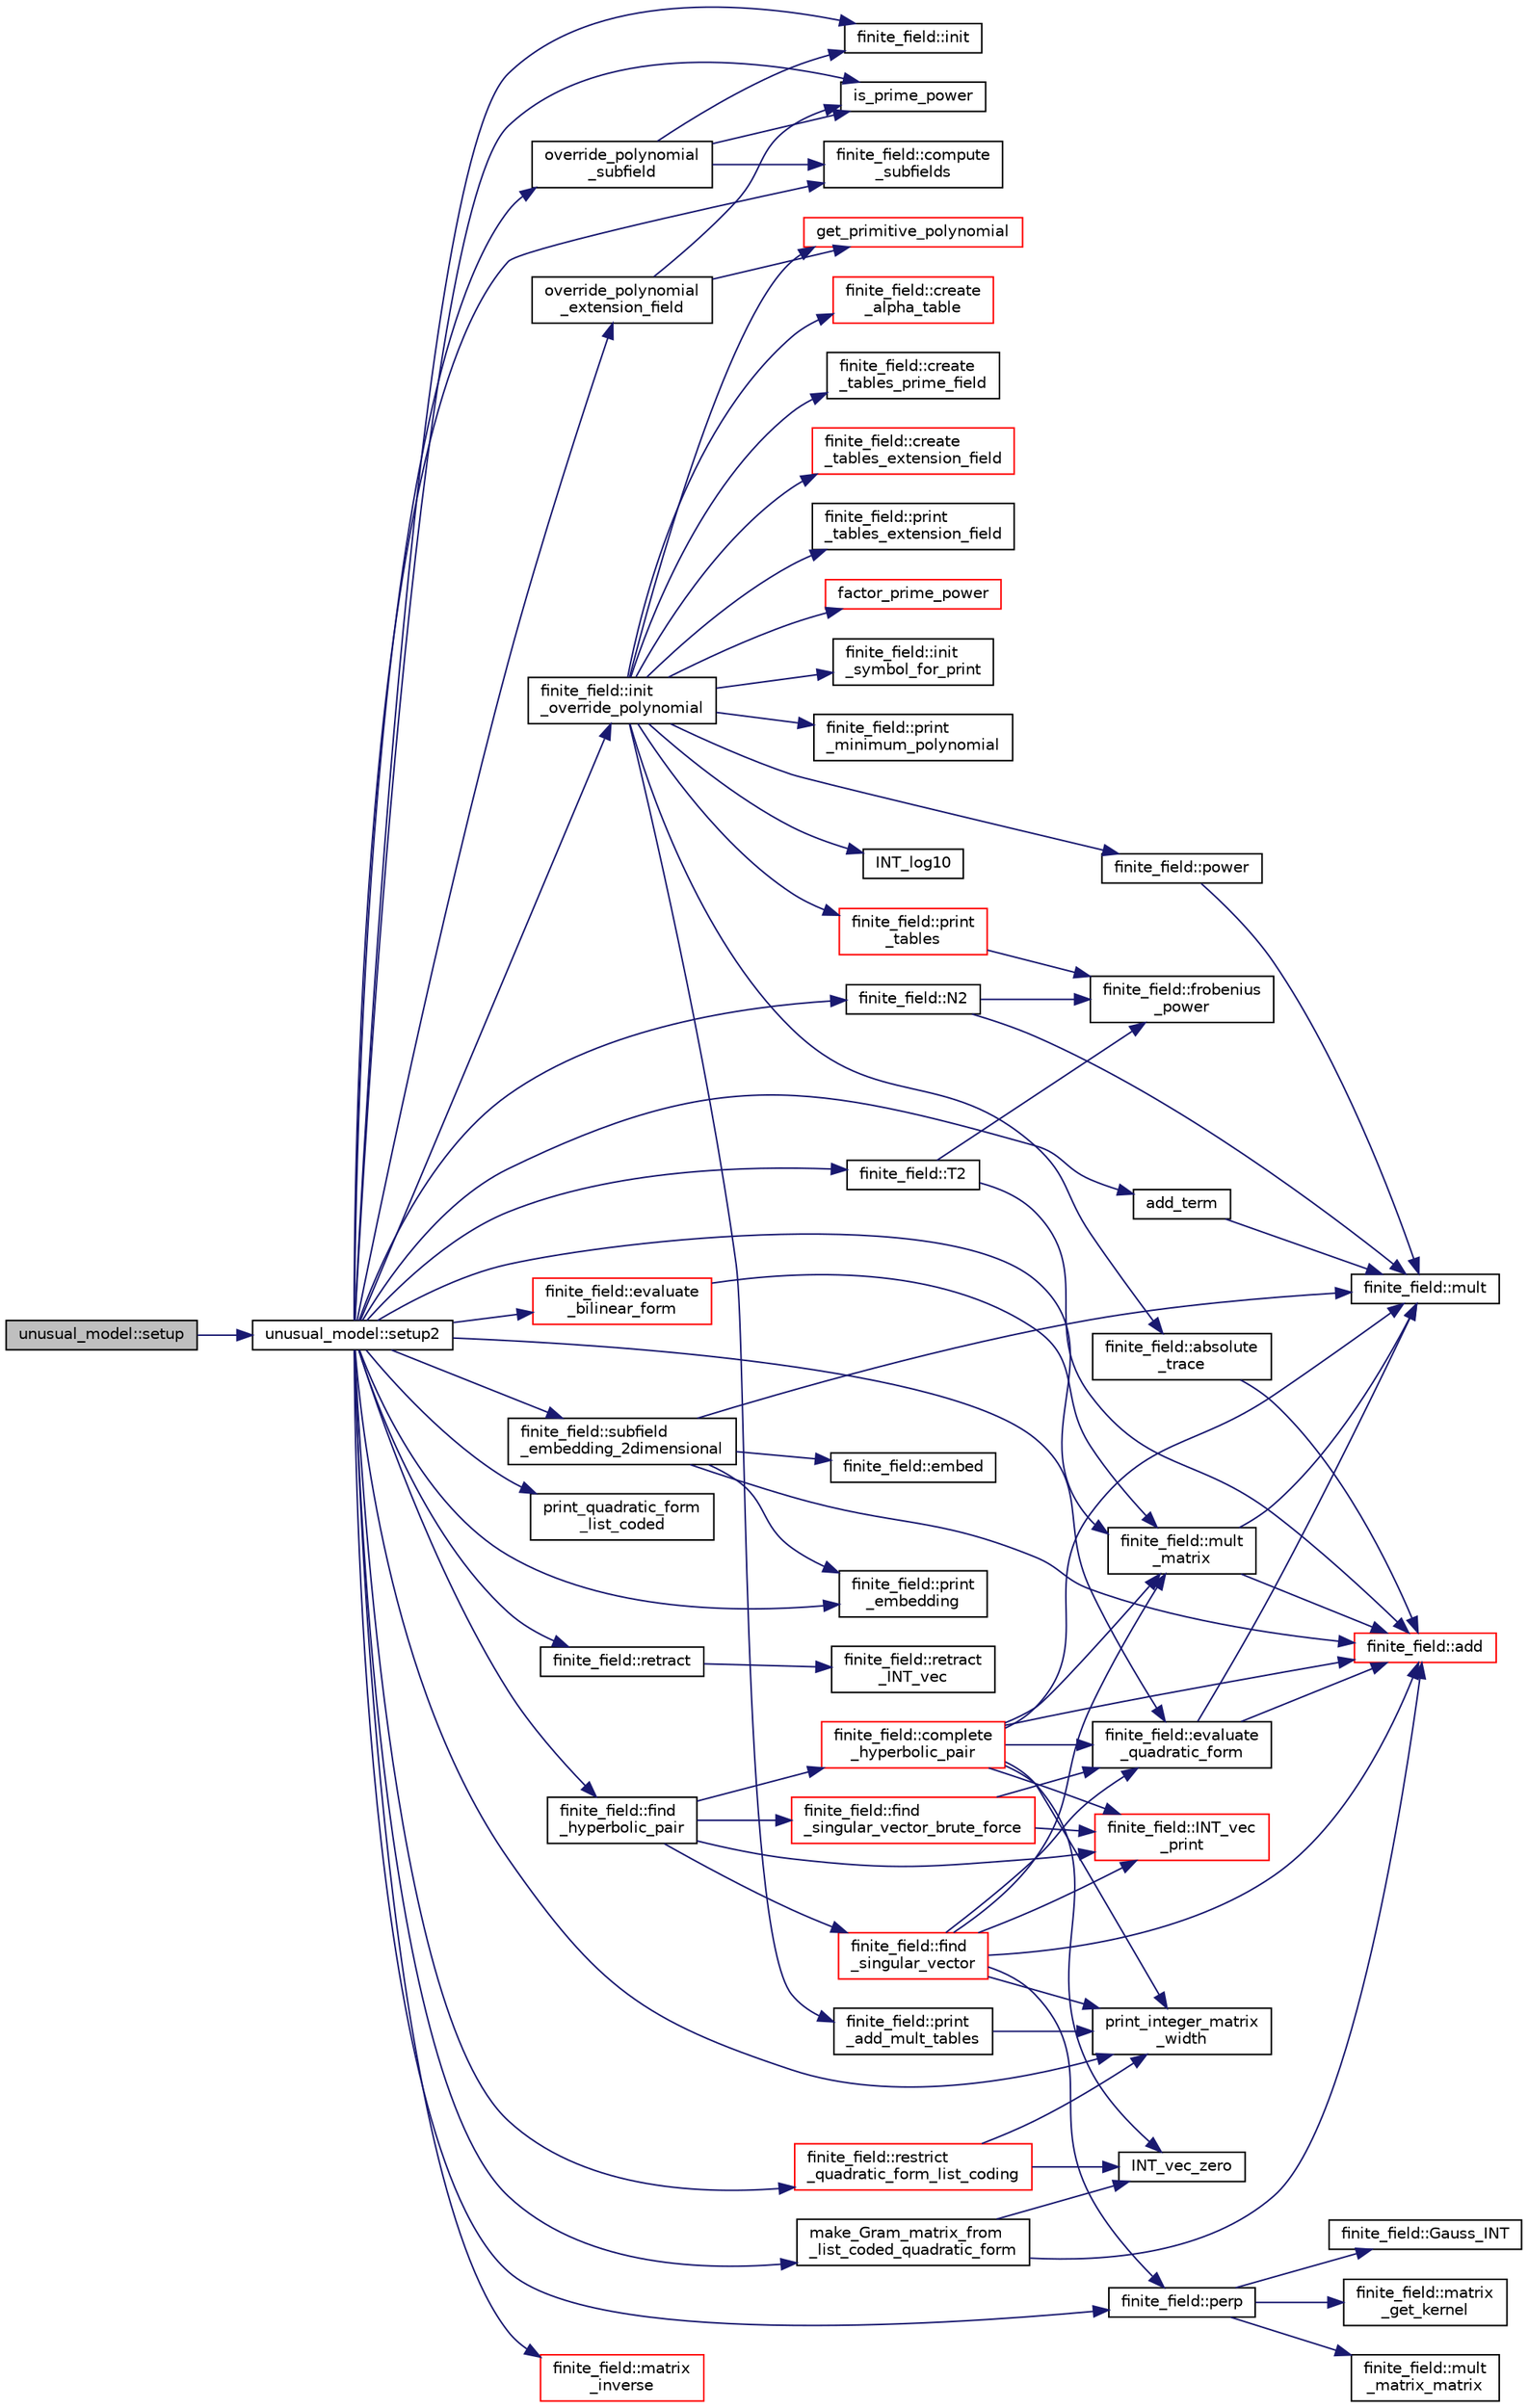 digraph "unusual_model::setup"
{
  edge [fontname="Helvetica",fontsize="10",labelfontname="Helvetica",labelfontsize="10"];
  node [fontname="Helvetica",fontsize="10",shape=record];
  rankdir="LR";
  Node450 [label="unusual_model::setup",height=0.2,width=0.4,color="black", fillcolor="grey75", style="filled", fontcolor="black"];
  Node450 -> Node451 [color="midnightblue",fontsize="10",style="solid",fontname="Helvetica"];
  Node451 [label="unusual_model::setup2",height=0.2,width=0.4,color="black", fillcolor="white", style="filled",URL="$dc/d50/classunusual__model.html#a00f7da705c24f863338828447abf7aae"];
  Node451 -> Node452 [color="midnightblue",fontsize="10",style="solid",fontname="Helvetica"];
  Node452 [label="is_prime_power",height=0.2,width=0.4,color="black", fillcolor="white", style="filled",URL="$de/dc5/algebra__and__number__theory_8h.html#a44560c42df6f76a71d351200cbf1bd0e"];
  Node451 -> Node453 [color="midnightblue",fontsize="10",style="solid",fontname="Helvetica"];
  Node453 [label="override_polynomial\l_extension_field",height=0.2,width=0.4,color="black", fillcolor="white", style="filled",URL="$d7/d94/data_8_c.html#a8d54faeccf0beef3663b54e4087fd32b"];
  Node453 -> Node452 [color="midnightblue",fontsize="10",style="solid",fontname="Helvetica"];
  Node453 -> Node454 [color="midnightblue",fontsize="10",style="solid",fontname="Helvetica"];
  Node454 [label="get_primitive_polynomial",height=0.2,width=0.4,color="red", fillcolor="white", style="filled",URL="$de/dc5/algebra__and__number__theory_8h.html#a208ece81c99403683f588d02defd74a7"];
  Node451 -> Node458 [color="midnightblue",fontsize="10",style="solid",fontname="Helvetica"];
  Node458 [label="override_polynomial\l_subfield",height=0.2,width=0.4,color="black", fillcolor="white", style="filled",URL="$d7/d94/data_8_c.html#a6a2b390caa2cdeb26cdf9a3cf9816dee"];
  Node458 -> Node452 [color="midnightblue",fontsize="10",style="solid",fontname="Helvetica"];
  Node458 -> Node457 [color="midnightblue",fontsize="10",style="solid",fontname="Helvetica"];
  Node457 [label="finite_field::init",height=0.2,width=0.4,color="black", fillcolor="white", style="filled",URL="$df/d5a/classfinite__field.html#a13e75e8165b27464935b50368ee8313c"];
  Node458 -> Node459 [color="midnightblue",fontsize="10",style="solid",fontname="Helvetica"];
  Node459 [label="finite_field::compute\l_subfields",height=0.2,width=0.4,color="black", fillcolor="white", style="filled",URL="$df/d5a/classfinite__field.html#a1632c3686fa5ff446c651e880df9f4e8"];
  Node451 -> Node460 [color="midnightblue",fontsize="10",style="solid",fontname="Helvetica"];
  Node460 [label="finite_field::init\l_override_polynomial",height=0.2,width=0.4,color="black", fillcolor="white", style="filled",URL="$df/d5a/classfinite__field.html#a39a40b052f326a05c5a1e6b13572f3e5"];
  Node460 -> Node461 [color="midnightblue",fontsize="10",style="solid",fontname="Helvetica"];
  Node461 [label="factor_prime_power",height=0.2,width=0.4,color="red", fillcolor="white", style="filled",URL="$de/dc5/algebra__and__number__theory_8h.html#af87166fad1e9b91458c714e90f8cd399"];
  Node460 -> Node463 [color="midnightblue",fontsize="10",style="solid",fontname="Helvetica"];
  Node463 [label="finite_field::init\l_symbol_for_print",height=0.2,width=0.4,color="black", fillcolor="white", style="filled",URL="$df/d5a/classfinite__field.html#ac3ac8778d3162ccee0b3c5764127a92e"];
  Node460 -> Node454 [color="midnightblue",fontsize="10",style="solid",fontname="Helvetica"];
  Node460 -> Node464 [color="midnightblue",fontsize="10",style="solid",fontname="Helvetica"];
  Node464 [label="finite_field::print\l_minimum_polynomial",height=0.2,width=0.4,color="black", fillcolor="white", style="filled",URL="$df/d5a/classfinite__field.html#a6d58c4c06994e9637385ff69943f13cb"];
  Node460 -> Node465 [color="midnightblue",fontsize="10",style="solid",fontname="Helvetica"];
  Node465 [label="INT_log10",height=0.2,width=0.4,color="black", fillcolor="white", style="filled",URL="$de/dc5/algebra__and__number__theory_8h.html#a98bc0a6c562370a355165d2538dac250"];
  Node460 -> Node466 [color="midnightblue",fontsize="10",style="solid",fontname="Helvetica"];
  Node466 [label="finite_field::create\l_alpha_table",height=0.2,width=0.4,color="red", fillcolor="white", style="filled",URL="$df/d5a/classfinite__field.html#a33e052044b18cf8dc31e6fbffbb1f0db"];
  Node460 -> Node470 [color="midnightblue",fontsize="10",style="solid",fontname="Helvetica"];
  Node470 [label="finite_field::create\l_tables_prime_field",height=0.2,width=0.4,color="black", fillcolor="white", style="filled",URL="$df/d5a/classfinite__field.html#a811a41cf0e334c7c05725afa19d79b7a"];
  Node460 -> Node471 [color="midnightblue",fontsize="10",style="solid",fontname="Helvetica"];
  Node471 [label="finite_field::create\l_tables_extension_field",height=0.2,width=0.4,color="red", fillcolor="white", style="filled",URL="$df/d5a/classfinite__field.html#ac5067ade796759e81d55cd3d434f8512"];
  Node460 -> Node474 [color="midnightblue",fontsize="10",style="solid",fontname="Helvetica"];
  Node474 [label="finite_field::print\l_add_mult_tables",height=0.2,width=0.4,color="black", fillcolor="white", style="filled",URL="$df/d5a/classfinite__field.html#ac4f687830f2953f9f7568c541e3e91c7"];
  Node474 -> Node475 [color="midnightblue",fontsize="10",style="solid",fontname="Helvetica"];
  Node475 [label="print_integer_matrix\l_width",height=0.2,width=0.4,color="black", fillcolor="white", style="filled",URL="$d5/db4/io__and__os_8h.html#aa78f3e73fc2179251bd15adbcc31573f"];
  Node460 -> Node476 [color="midnightblue",fontsize="10",style="solid",fontname="Helvetica"];
  Node476 [label="finite_field::power",height=0.2,width=0.4,color="black", fillcolor="white", style="filled",URL="$df/d5a/classfinite__field.html#a0437871b8f775f0b2d589188d9ad7e61"];
  Node476 -> Node477 [color="midnightblue",fontsize="10",style="solid",fontname="Helvetica"];
  Node477 [label="finite_field::mult",height=0.2,width=0.4,color="black", fillcolor="white", style="filled",URL="$df/d5a/classfinite__field.html#a24fb5917aa6d4d656fd855b7f44a13b0"];
  Node460 -> Node478 [color="midnightblue",fontsize="10",style="solid",fontname="Helvetica"];
  Node478 [label="finite_field::absolute\l_trace",height=0.2,width=0.4,color="black", fillcolor="white", style="filled",URL="$df/d5a/classfinite__field.html#a7c479f80ec77e646db13d175fb29325f"];
  Node478 -> Node479 [color="midnightblue",fontsize="10",style="solid",fontname="Helvetica"];
  Node479 [label="finite_field::add",height=0.2,width=0.4,color="red", fillcolor="white", style="filled",URL="$df/d5a/classfinite__field.html#a8f12328a27500f3c7be0c849ebbc9d14"];
  Node460 -> Node480 [color="midnightblue",fontsize="10",style="solid",fontname="Helvetica"];
  Node480 [label="finite_field::print\l_tables_extension_field",height=0.2,width=0.4,color="black", fillcolor="white", style="filled",URL="$df/d5a/classfinite__field.html#a026b98a814f71c1bfbd6905abb295ee8"];
  Node460 -> Node481 [color="midnightblue",fontsize="10",style="solid",fontname="Helvetica"];
  Node481 [label="finite_field::print\l_tables",height=0.2,width=0.4,color="red", fillcolor="white", style="filled",URL="$df/d5a/classfinite__field.html#aa0bddbd3f44fb6012a198bfc3d0551fc"];
  Node481 -> Node484 [color="midnightblue",fontsize="10",style="solid",fontname="Helvetica"];
  Node484 [label="finite_field::frobenius\l_power",height=0.2,width=0.4,color="black", fillcolor="white", style="filled",URL="$df/d5a/classfinite__field.html#aec23e43aaefc0ed601cdfa3139496a92"];
  Node451 -> Node457 [color="midnightblue",fontsize="10",style="solid",fontname="Helvetica"];
  Node451 -> Node459 [color="midnightblue",fontsize="10",style="solid",fontname="Helvetica"];
  Node451 -> Node486 [color="midnightblue",fontsize="10",style="solid",fontname="Helvetica"];
  Node486 [label="finite_field::subfield\l_embedding_2dimensional",height=0.2,width=0.4,color="black", fillcolor="white", style="filled",URL="$df/d5a/classfinite__field.html#a645db0a3551afded46e054650631854d"];
  Node486 -> Node487 [color="midnightblue",fontsize="10",style="solid",fontname="Helvetica"];
  Node487 [label="finite_field::embed",height=0.2,width=0.4,color="black", fillcolor="white", style="filled",URL="$df/d5a/classfinite__field.html#a0e2f8717bd0d086af9450125be6e3144"];
  Node486 -> Node479 [color="midnightblue",fontsize="10",style="solid",fontname="Helvetica"];
  Node486 -> Node477 [color="midnightblue",fontsize="10",style="solid",fontname="Helvetica"];
  Node486 -> Node488 [color="midnightblue",fontsize="10",style="solid",fontname="Helvetica"];
  Node488 [label="finite_field::print\l_embedding",height=0.2,width=0.4,color="black", fillcolor="white", style="filled",URL="$df/d5a/classfinite__field.html#a944b7927f6d22e63f5d8ec3f3255f564"];
  Node451 -> Node488 [color="midnightblue",fontsize="10",style="solid",fontname="Helvetica"];
  Node451 -> Node489 [color="midnightblue",fontsize="10",style="solid",fontname="Helvetica"];
  Node489 [label="finite_field::retract",height=0.2,width=0.4,color="black", fillcolor="white", style="filled",URL="$df/d5a/classfinite__field.html#acb54b697bd9f35302817ea8e62d2ed9b"];
  Node489 -> Node490 [color="midnightblue",fontsize="10",style="solid",fontname="Helvetica"];
  Node490 [label="finite_field::retract\l_INT_vec",height=0.2,width=0.4,color="black", fillcolor="white", style="filled",URL="$df/d5a/classfinite__field.html#acfdc645b9483323fcded9e6d5b2eccc9"];
  Node451 -> Node491 [color="midnightblue",fontsize="10",style="solid",fontname="Helvetica"];
  Node491 [label="finite_field::T2",height=0.2,width=0.4,color="black", fillcolor="white", style="filled",URL="$df/d5a/classfinite__field.html#a8266c2c6f6bda29855c2bb1e0b500841"];
  Node491 -> Node484 [color="midnightblue",fontsize="10",style="solid",fontname="Helvetica"];
  Node491 -> Node479 [color="midnightblue",fontsize="10",style="solid",fontname="Helvetica"];
  Node451 -> Node492 [color="midnightblue",fontsize="10",style="solid",fontname="Helvetica"];
  Node492 [label="finite_field::N2",height=0.2,width=0.4,color="black", fillcolor="white", style="filled",URL="$df/d5a/classfinite__field.html#adf6c3cec79318341ba1f4a59f08eaaff"];
  Node492 -> Node484 [color="midnightblue",fontsize="10",style="solid",fontname="Helvetica"];
  Node492 -> Node477 [color="midnightblue",fontsize="10",style="solid",fontname="Helvetica"];
  Node451 -> Node493 [color="midnightblue",fontsize="10",style="solid",fontname="Helvetica"];
  Node493 [label="add_term",height=0.2,width=0.4,color="black", fillcolor="white", style="filled",URL="$d7/d94/data_8_c.html#a88916fa94749d9be146b9a26bca081bc"];
  Node493 -> Node477 [color="midnightblue",fontsize="10",style="solid",fontname="Helvetica"];
  Node451 -> Node475 [color="midnightblue",fontsize="10",style="solid",fontname="Helvetica"];
  Node451 -> Node494 [color="midnightblue",fontsize="10",style="solid",fontname="Helvetica"];
  Node494 [label="print_quadratic_form\l_list_coded",height=0.2,width=0.4,color="black", fillcolor="white", style="filled",URL="$d7/d94/data_8_c.html#a2bb4d3be5cd3ccde84a8063391e51578"];
  Node451 -> Node495 [color="midnightblue",fontsize="10",style="solid",fontname="Helvetica"];
  Node495 [label="finite_field::find\l_hyperbolic_pair",height=0.2,width=0.4,color="black", fillcolor="white", style="filled",URL="$df/d5a/classfinite__field.html#a8702546f7248a1721647e856c6e153a2"];
  Node495 -> Node496 [color="midnightblue",fontsize="10",style="solid",fontname="Helvetica"];
  Node496 [label="finite_field::find\l_singular_vector",height=0.2,width=0.4,color="red", fillcolor="white", style="filled",URL="$df/d5a/classfinite__field.html#a71d9d2adde5b7dc94ccdd2b38baaca53"];
  Node496 -> Node497 [color="midnightblue",fontsize="10",style="solid",fontname="Helvetica"];
  Node497 [label="finite_field::evaluate\l_quadratic_form",height=0.2,width=0.4,color="black", fillcolor="white", style="filled",URL="$df/d5a/classfinite__field.html#a5a8c495dd36789d2cb4619d678afd107"];
  Node497 -> Node477 [color="midnightblue",fontsize="10",style="solid",fontname="Helvetica"];
  Node497 -> Node479 [color="midnightblue",fontsize="10",style="solid",fontname="Helvetica"];
  Node496 -> Node498 [color="midnightblue",fontsize="10",style="solid",fontname="Helvetica"];
  Node498 [label="finite_field::INT_vec\l_print",height=0.2,width=0.4,color="red", fillcolor="white", style="filled",URL="$df/d5a/classfinite__field.html#a9c33a61dedc197e37b014b6f8dc07f06"];
  Node496 -> Node502 [color="midnightblue",fontsize="10",style="solid",fontname="Helvetica"];
  Node502 [label="finite_field::perp",height=0.2,width=0.4,color="black", fillcolor="white", style="filled",URL="$df/d5a/classfinite__field.html#a7f4cbb62d037e07893f3c868eea3b818"];
  Node502 -> Node503 [color="midnightblue",fontsize="10",style="solid",fontname="Helvetica"];
  Node503 [label="finite_field::mult\l_matrix_matrix",height=0.2,width=0.4,color="black", fillcolor="white", style="filled",URL="$df/d5a/classfinite__field.html#a5e28706b815838d0ec34de1fa74bc3c4"];
  Node502 -> Node504 [color="midnightblue",fontsize="10",style="solid",fontname="Helvetica"];
  Node504 [label="finite_field::Gauss_INT",height=0.2,width=0.4,color="black", fillcolor="white", style="filled",URL="$df/d5a/classfinite__field.html#adb676d2e80341b53751326e3a58beb11"];
  Node502 -> Node505 [color="midnightblue",fontsize="10",style="solid",fontname="Helvetica"];
  Node505 [label="finite_field::matrix\l_get_kernel",height=0.2,width=0.4,color="black", fillcolor="white", style="filled",URL="$df/d5a/classfinite__field.html#ac45780a927cee936df13d04d30d2d248"];
  Node496 -> Node475 [color="midnightblue",fontsize="10",style="solid",fontname="Helvetica"];
  Node496 -> Node506 [color="midnightblue",fontsize="10",style="solid",fontname="Helvetica"];
  Node506 [label="finite_field::mult\l_matrix",height=0.2,width=0.4,color="black", fillcolor="white", style="filled",URL="$df/d5a/classfinite__field.html#a48517f15dfd7b21c37e0975855f1ada2"];
  Node506 -> Node479 [color="midnightblue",fontsize="10",style="solid",fontname="Helvetica"];
  Node506 -> Node477 [color="midnightblue",fontsize="10",style="solid",fontname="Helvetica"];
  Node496 -> Node479 [color="midnightblue",fontsize="10",style="solid",fontname="Helvetica"];
  Node495 -> Node514 [color="midnightblue",fontsize="10",style="solid",fontname="Helvetica"];
  Node514 [label="finite_field::find\l_singular_vector_brute_force",height=0.2,width=0.4,color="red", fillcolor="white", style="filled",URL="$df/d5a/classfinite__field.html#ae581b6b9280e56e629f56b7061ea976e"];
  Node514 -> Node497 [color="midnightblue",fontsize="10",style="solid",fontname="Helvetica"];
  Node514 -> Node498 [color="midnightblue",fontsize="10",style="solid",fontname="Helvetica"];
  Node495 -> Node498 [color="midnightblue",fontsize="10",style="solid",fontname="Helvetica"];
  Node495 -> Node517 [color="midnightblue",fontsize="10",style="solid",fontname="Helvetica"];
  Node517 [label="finite_field::complete\l_hyperbolic_pair",height=0.2,width=0.4,color="red", fillcolor="white", style="filled",URL="$df/d5a/classfinite__field.html#a61c730d58251ae87102c16137053578f"];
  Node517 -> Node498 [color="midnightblue",fontsize="10",style="solid",fontname="Helvetica"];
  Node517 -> Node475 [color="midnightblue",fontsize="10",style="solid",fontname="Helvetica"];
  Node517 -> Node506 [color="midnightblue",fontsize="10",style="solid",fontname="Helvetica"];
  Node517 -> Node518 [color="midnightblue",fontsize="10",style="solid",fontname="Helvetica"];
  Node518 [label="INT_vec_zero",height=0.2,width=0.4,color="black", fillcolor="white", style="filled",URL="$df/dbf/sajeeb_8_c.html#aa8c9c7977203577026080f546fe4980f"];
  Node517 -> Node497 [color="midnightblue",fontsize="10",style="solid",fontname="Helvetica"];
  Node517 -> Node479 [color="midnightblue",fontsize="10",style="solid",fontname="Helvetica"];
  Node517 -> Node477 [color="midnightblue",fontsize="10",style="solid",fontname="Helvetica"];
  Node451 -> Node502 [color="midnightblue",fontsize="10",style="solid",fontname="Helvetica"];
  Node451 -> Node497 [color="midnightblue",fontsize="10",style="solid",fontname="Helvetica"];
  Node451 -> Node520 [color="midnightblue",fontsize="10",style="solid",fontname="Helvetica"];
  Node520 [label="finite_field::restrict\l_quadratic_form_list_coding",height=0.2,width=0.4,color="red", fillcolor="white", style="filled",URL="$df/d5a/classfinite__field.html#ac2c261998fe455590626d2cc5e215844"];
  Node520 -> Node518 [color="midnightblue",fontsize="10",style="solid",fontname="Helvetica"];
  Node520 -> Node475 [color="midnightblue",fontsize="10",style="solid",fontname="Helvetica"];
  Node451 -> Node522 [color="midnightblue",fontsize="10",style="solid",fontname="Helvetica"];
  Node522 [label="make_Gram_matrix_from\l_list_coded_quadratic_form",height=0.2,width=0.4,color="black", fillcolor="white", style="filled",URL="$d7/d94/data_8_c.html#af39447dd21caf61b62558dfe4b6aca9f"];
  Node522 -> Node518 [color="midnightblue",fontsize="10",style="solid",fontname="Helvetica"];
  Node522 -> Node479 [color="midnightblue",fontsize="10",style="solid",fontname="Helvetica"];
  Node451 -> Node506 [color="midnightblue",fontsize="10",style="solid",fontname="Helvetica"];
  Node451 -> Node523 [color="midnightblue",fontsize="10",style="solid",fontname="Helvetica"];
  Node523 [label="finite_field::evaluate\l_bilinear_form",height=0.2,width=0.4,color="red", fillcolor="white", style="filled",URL="$df/d5a/classfinite__field.html#a3dac58d265759e3a5d7c53043d104986"];
  Node523 -> Node506 [color="midnightblue",fontsize="10",style="solid",fontname="Helvetica"];
  Node451 -> Node524 [color="midnightblue",fontsize="10",style="solid",fontname="Helvetica"];
  Node524 [label="finite_field::matrix\l_inverse",height=0.2,width=0.4,color="red", fillcolor="white", style="filled",URL="$df/d5a/classfinite__field.html#a3ef088739ceac47367f4b328697726a5"];
}
